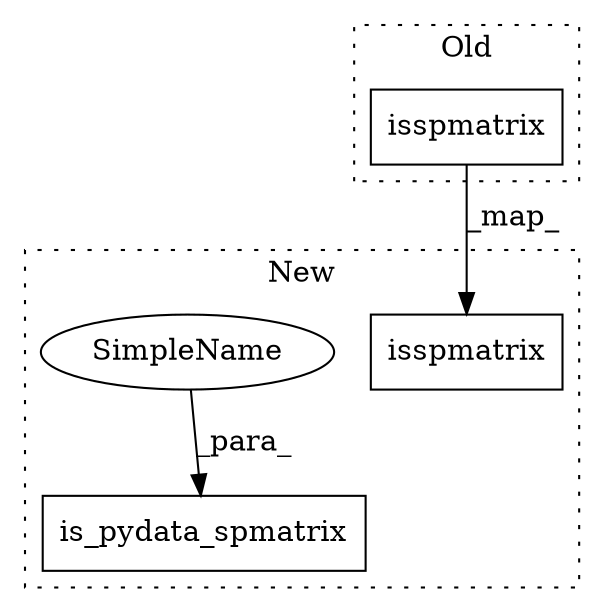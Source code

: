 digraph G {
subgraph cluster0 {
1 [label="isspmatrix" a="32" s="693,704" l="11,-24" shape="box"];
label = "Old";
style="dotted";
}
subgraph cluster1 {
2 [label="isspmatrix" a="32" s="818,829" l="11,-24" shape="box"];
3 [label="is_pydata_spmatrix" a="32" s="835,854" l="19,-19" shape="box"];
4 [label="SimpleName" a="42" s="854" l="0" shape="ellipse"];
label = "New";
style="dotted";
}
1 -> 2 [label="_map_"];
4 -> 3 [label="_para_"];
}